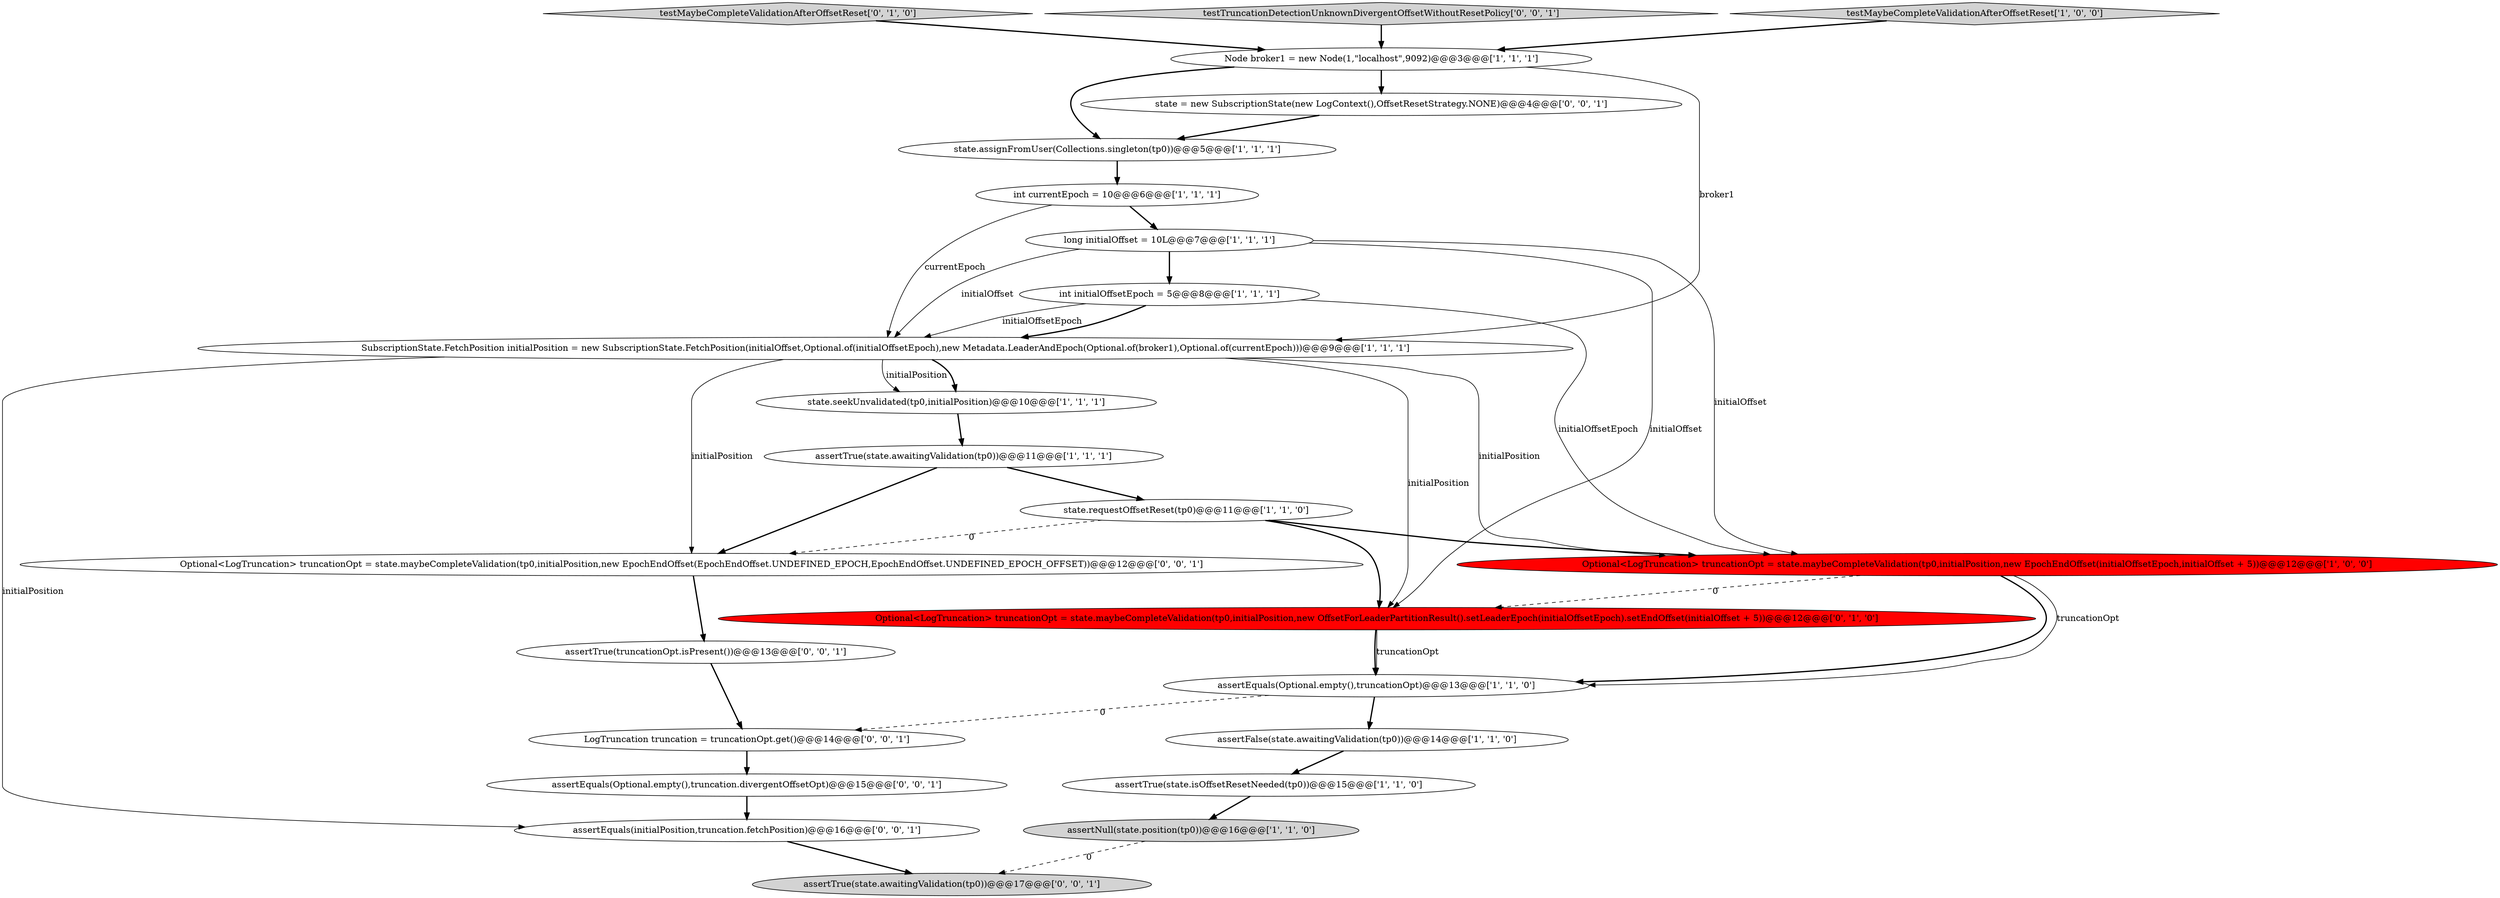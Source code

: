 digraph {
7 [style = filled, label = "int initialOffsetEpoch = 5@@@8@@@['1', '1', '1']", fillcolor = white, shape = ellipse image = "AAA0AAABBB1BBB"];
18 [style = filled, label = "assertTrue(state.awaitingValidation(tp0))@@@17@@@['0', '0', '1']", fillcolor = lightgray, shape = ellipse image = "AAA0AAABBB3BBB"];
15 [style = filled, label = "Optional<LogTruncation> truncationOpt = state.maybeCompleteValidation(tp0,initialPosition,new OffsetForLeaderPartitionResult().setLeaderEpoch(initialOffsetEpoch).setEndOffset(initialOffset + 5))@@@12@@@['0', '1', '0']", fillcolor = red, shape = ellipse image = "AAA1AAABBB2BBB"];
3 [style = filled, label = "assertTrue(state.awaitingValidation(tp0))@@@11@@@['1', '1', '1']", fillcolor = white, shape = ellipse image = "AAA0AAABBB1BBB"];
2 [style = filled, label = "SubscriptionState.FetchPosition initialPosition = new SubscriptionState.FetchPosition(initialOffset,Optional.of(initialOffsetEpoch),new Metadata.LeaderAndEpoch(Optional.of(broker1),Optional.of(currentEpoch)))@@@9@@@['1', '1', '1']", fillcolor = white, shape = ellipse image = "AAA0AAABBB1BBB"];
14 [style = filled, label = "assertEquals(Optional.empty(),truncationOpt)@@@13@@@['1', '1', '0']", fillcolor = white, shape = ellipse image = "AAA0AAABBB1BBB"];
9 [style = filled, label = "state.requestOffsetReset(tp0)@@@11@@@['1', '1', '0']", fillcolor = white, shape = ellipse image = "AAA0AAABBB1BBB"];
20 [style = filled, label = "Optional<LogTruncation> truncationOpt = state.maybeCompleteValidation(tp0,initialPosition,new EpochEndOffset(EpochEndOffset.UNDEFINED_EPOCH,EpochEndOffset.UNDEFINED_EPOCH_OFFSET))@@@12@@@['0', '0', '1']", fillcolor = white, shape = ellipse image = "AAA0AAABBB3BBB"];
19 [style = filled, label = "assertEquals(Optional.empty(),truncation.divergentOffsetOpt)@@@15@@@['0', '0', '1']", fillcolor = white, shape = ellipse image = "AAA0AAABBB3BBB"];
17 [style = filled, label = "LogTruncation truncation = truncationOpt.get()@@@14@@@['0', '0', '1']", fillcolor = white, shape = ellipse image = "AAA0AAABBB3BBB"];
22 [style = filled, label = "state = new SubscriptionState(new LogContext(),OffsetResetStrategy.NONE)@@@4@@@['0', '0', '1']", fillcolor = white, shape = ellipse image = "AAA0AAABBB3BBB"];
24 [style = filled, label = "assertTrue(truncationOpt.isPresent())@@@13@@@['0', '0', '1']", fillcolor = white, shape = ellipse image = "AAA0AAABBB3BBB"];
5 [style = filled, label = "int currentEpoch = 10@@@6@@@['1', '1', '1']", fillcolor = white, shape = ellipse image = "AAA0AAABBB1BBB"];
13 [style = filled, label = "assertTrue(state.isOffsetResetNeeded(tp0))@@@15@@@['1', '1', '0']", fillcolor = white, shape = ellipse image = "AAA0AAABBB1BBB"];
16 [style = filled, label = "testMaybeCompleteValidationAfterOffsetReset['0', '1', '0']", fillcolor = lightgray, shape = diamond image = "AAA0AAABBB2BBB"];
11 [style = filled, label = "state.seekUnvalidated(tp0,initialPosition)@@@10@@@['1', '1', '1']", fillcolor = white, shape = ellipse image = "AAA0AAABBB1BBB"];
21 [style = filled, label = "assertEquals(initialPosition,truncation.fetchPosition)@@@16@@@['0', '0', '1']", fillcolor = white, shape = ellipse image = "AAA0AAABBB3BBB"];
4 [style = filled, label = "Optional<LogTruncation> truncationOpt = state.maybeCompleteValidation(tp0,initialPosition,new EpochEndOffset(initialOffsetEpoch,initialOffset + 5))@@@12@@@['1', '0', '0']", fillcolor = red, shape = ellipse image = "AAA1AAABBB1BBB"];
23 [style = filled, label = "testTruncationDetectionUnknownDivergentOffsetWithoutResetPolicy['0', '0', '1']", fillcolor = lightgray, shape = diamond image = "AAA0AAABBB3BBB"];
10 [style = filled, label = "Node broker1 = new Node(1,\"localhost\",9092)@@@3@@@['1', '1', '1']", fillcolor = white, shape = ellipse image = "AAA0AAABBB1BBB"];
8 [style = filled, label = "long initialOffset = 10L@@@7@@@['1', '1', '1']", fillcolor = white, shape = ellipse image = "AAA0AAABBB1BBB"];
0 [style = filled, label = "assertNull(state.position(tp0))@@@16@@@['1', '1', '0']", fillcolor = lightgray, shape = ellipse image = "AAA0AAABBB1BBB"];
6 [style = filled, label = "state.assignFromUser(Collections.singleton(tp0))@@@5@@@['1', '1', '1']", fillcolor = white, shape = ellipse image = "AAA0AAABBB1BBB"];
1 [style = filled, label = "testMaybeCompleteValidationAfterOffsetReset['1', '0', '0']", fillcolor = lightgray, shape = diamond image = "AAA0AAABBB1BBB"];
12 [style = filled, label = "assertFalse(state.awaitingValidation(tp0))@@@14@@@['1', '1', '0']", fillcolor = white, shape = ellipse image = "AAA0AAABBB1BBB"];
10->22 [style = bold, label=""];
9->20 [style = dashed, label="0"];
5->8 [style = bold, label=""];
4->14 [style = bold, label=""];
15->14 [style = bold, label=""];
16->10 [style = bold, label=""];
9->4 [style = bold, label=""];
8->4 [style = solid, label="initialOffset"];
2->4 [style = solid, label="initialPosition"];
2->21 [style = solid, label="initialPosition"];
2->15 [style = solid, label="initialPosition"];
2->20 [style = solid, label="initialPosition"];
10->6 [style = bold, label=""];
17->19 [style = bold, label=""];
21->18 [style = bold, label=""];
8->7 [style = bold, label=""];
10->2 [style = solid, label="broker1"];
3->9 [style = bold, label=""];
12->13 [style = bold, label=""];
4->14 [style = solid, label="truncationOpt"];
6->5 [style = bold, label=""];
3->20 [style = bold, label=""];
7->4 [style = solid, label="initialOffsetEpoch"];
11->3 [style = bold, label=""];
7->2 [style = bold, label=""];
9->15 [style = bold, label=""];
4->15 [style = dashed, label="0"];
14->12 [style = bold, label=""];
24->17 [style = bold, label=""];
7->2 [style = solid, label="initialOffsetEpoch"];
23->10 [style = bold, label=""];
2->11 [style = solid, label="initialPosition"];
14->17 [style = dashed, label="0"];
13->0 [style = bold, label=""];
0->18 [style = dashed, label="0"];
8->2 [style = solid, label="initialOffset"];
8->15 [style = solid, label="initialOffset"];
5->2 [style = solid, label="currentEpoch"];
20->24 [style = bold, label=""];
1->10 [style = bold, label=""];
15->14 [style = solid, label="truncationOpt"];
2->11 [style = bold, label=""];
22->6 [style = bold, label=""];
19->21 [style = bold, label=""];
}
